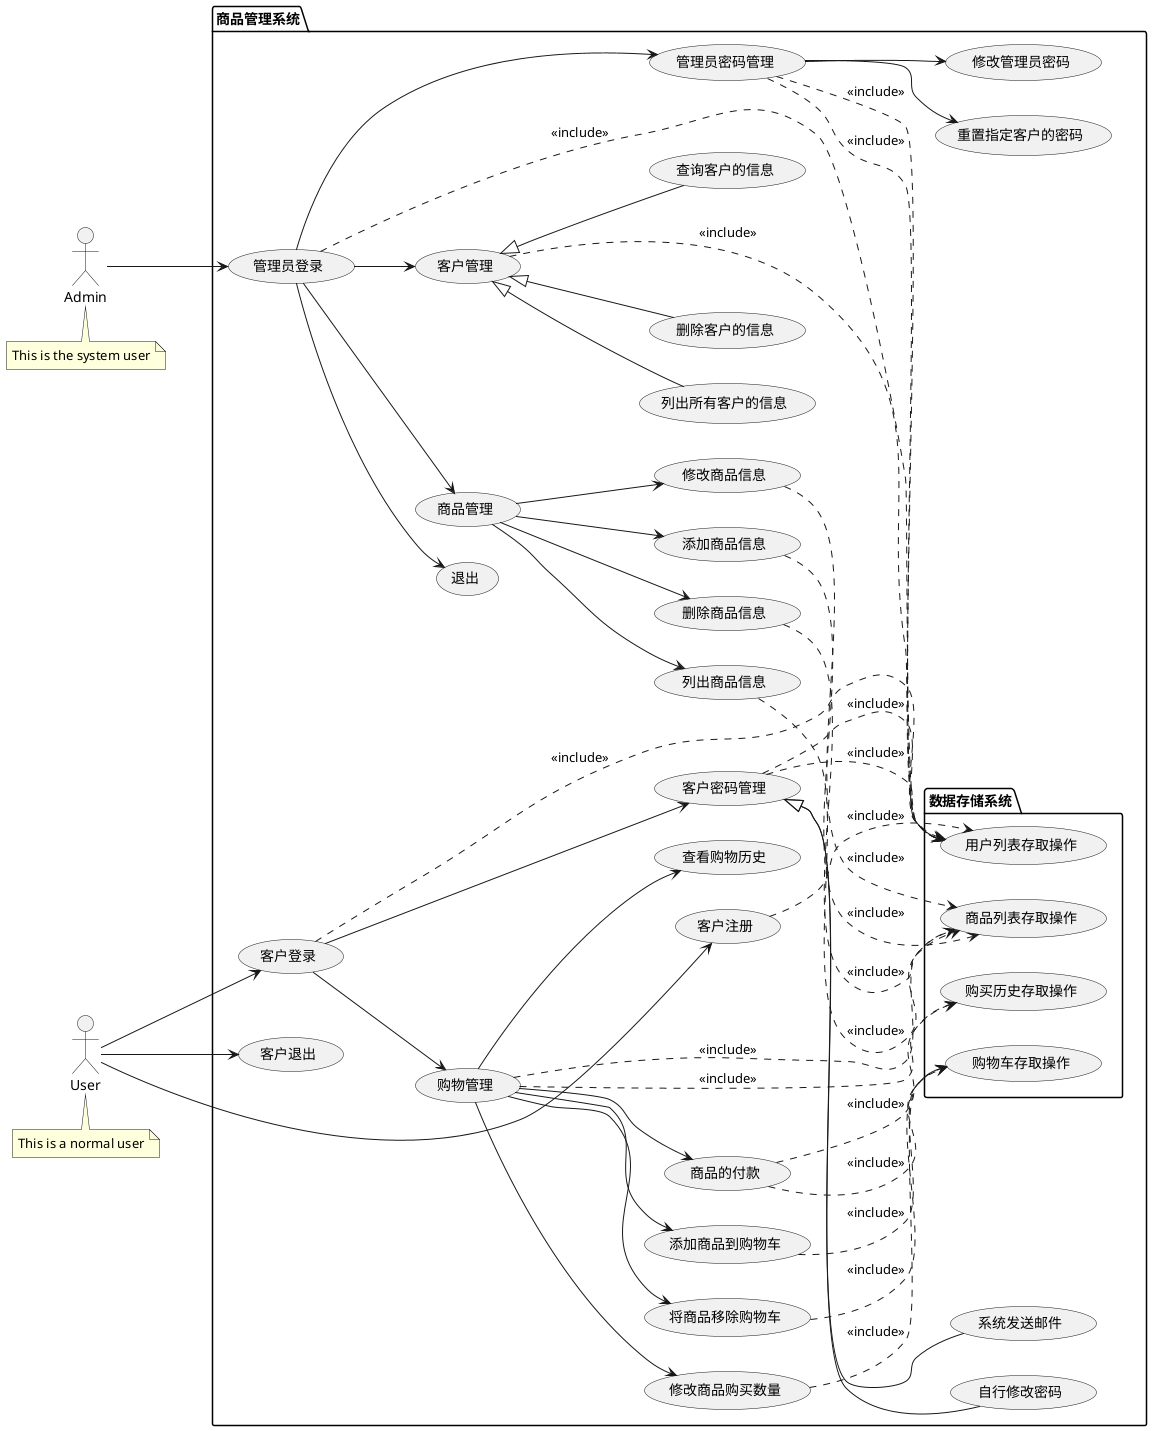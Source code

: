 @startuml
'https://plantuml.com/use-case-diagram

':Main Admin: as Admin
left to right direction


actor User
actor Admin
package 商品管理系统{

package 数据存储系统{
    usecase (用户列表存取操作)
    usecase (商品列表存取操作)
    usecase (购买历史存取操作)
    usecase (购物车存取操作)
}

Admin --> (管理员登录)
(管理员登录) ..> (用户列表存取操作):<<include>>
User --> (客户登录)
(客户登录) ..> (用户列表存取操作):<<include>>
User --> (客户注册)
(客户注册) ..> (用户列表存取操作):<<include>>
User --> (客户退出)

(管理员登录) --> (客户管理)
(管理员登录) --> (管理员密码管理)
(管理员登录) --> (商品管理)
(管理员登录) -->  (退出)

(管理员密码管理) --> (修改管理员密码)
(管理员密码管理) ..> (用户列表存取操作):<<include>>
(管理员密码管理) --> (重置指定客户的密码)
(管理员密码管理) ..> (用户列表存取操作):<<include>>

(客户管理) <|-- (列出所有客户的信息)
(客户管理) <|-- (删除客户的信息)
(客户管理) <|-- (查询客户的信息)
(客户管理) ..> (用户列表存取操作):<<include>>

(商品管理) --> (列出商品信息)
(商品管理) --> (修改商品信息)
(商品管理) --> (删除商品信息)
(商品管理) --> (添加商品信息)
(列出商品信息) ..> (商品列表存取操作):<<include>>
(修改商品信息) ..> (商品列表存取操作):<<include>>
(删除商品信息) ..> (商品列表存取操作):<<include>>
(添加商品信息) ..> (商品列表存取操作):<<include>>

(客户登录) --> (购物管理)
(客户登录) --> (客户密码管理)

(客户密码管理) <|-- (自行修改密码)
(客户密码管理) ..> (用户列表存取操作):<<include>>
(客户密码管理) <|-- (系统发送邮件)
(客户密码管理) ..> (用户列表存取操作):<<include>>

(购物管理) --> (添加商品到购物车)
(购物管理) --> (将商品移除购物车)
(购物管理) --> (修改商品购买数量)
(购物管理) --> (商品的付款)
(购物管理) --> (查看购物历史)
(购物管理) ..> (商品列表存取操作):<<include>>
(购物管理) ..> (购买历史存取操作):<<include>>

(添加商品到购物车) ..> (购物车存取操作):<<include>>
(将商品移除购物车) ..> (购物车存取操作):<<include>>
(修改商品购买数量) ..> (购物车存取操作):<<include>>
(商品的付款) ..> (购物车存取操作):<<include>>
(商品的付款) ..> (购买历史存取操作):<<include>>



}

'(登录) --> (输入用户名)



note bottom of Admin : This is the system user

note bottom of User : This is a normal user


@enduml